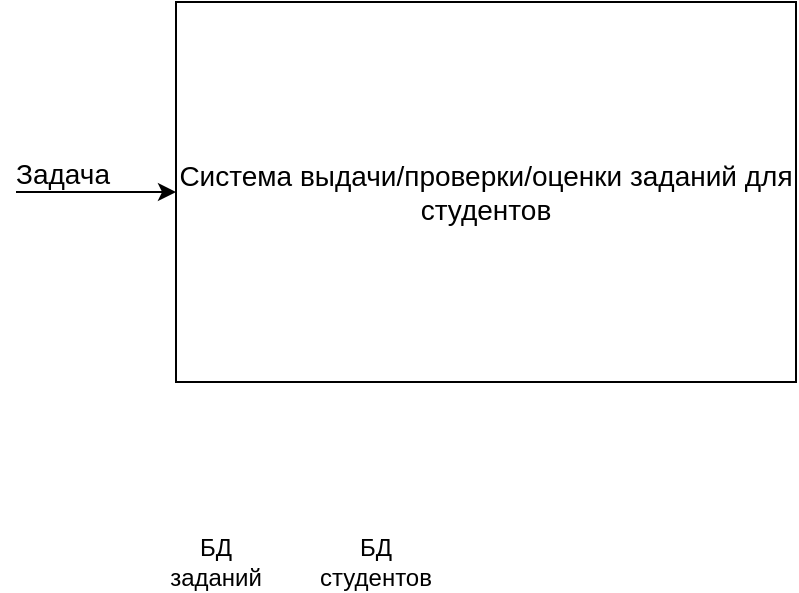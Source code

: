 <mxfile version="10.6.8" type="github"><diagram id="OVKAiTWcAPB-7hF7PlwY" name="Page-1"><mxGraphModel dx="432" dy="754" grid="1" gridSize="10" guides="1" tooltips="1" connect="1" arrows="1" fold="1" page="1" pageScale="1" pageWidth="827" pageHeight="1169" math="0" shadow="0"><root><mxCell id="0"/><mxCell id="1" parent="0"/><mxCell id="VSiXwZqnwtmJkdZ9RmOl-1" value="&lt;span id=&quot;docs-internal-guid-64730f6f-7fff-f685-0d6b-c4d00d496335&quot;&gt;&lt;span&gt;&lt;font style=&quot;font-size: 14px&quot;&gt;Система выдачи/проверки/оценки заданий для студентов&lt;/font&gt;&lt;/span&gt;&lt;/span&gt;" style="rounded=0;whiteSpace=wrap;html=1;fontStyle=0" vertex="1" parent="1"><mxGeometry x="160" y="200" width="310" height="190" as="geometry"/></mxCell><mxCell id="VSiXwZqnwtmJkdZ9RmOl-2" value="" style="endArrow=classic;html=1;entryX=0;entryY=0.5;entryDx=0;entryDy=0;fontStyle=0" edge="1" parent="1" target="VSiXwZqnwtmJkdZ9RmOl-1"><mxGeometry width="50" height="50" relative="1" as="geometry"><mxPoint x="80" y="295" as="sourcePoint"/><mxPoint x="220" y="430" as="targetPoint"/></mxGeometry></mxCell><mxCell id="VSiXwZqnwtmJkdZ9RmOl-3" value="&lt;font style=&quot;font-size: 14px&quot;&gt;&lt;font style=&quot;font-size: 14px&quot;&gt;Зад&lt;/font&gt;ача&lt;/font&gt;&lt;br&gt;" style="text;html=1;resizable=0;points=[];autosize=1;align=left;verticalAlign=top;spacingTop=-4;fontStyle=0" vertex="1" parent="1"><mxGeometry x="78" y="275" width="60" height="20" as="geometry"/></mxCell><mxCell id="VSiXwZqnwtmJkdZ9RmOl-4" value="БД заданий" style="text;html=1;strokeColor=none;fillColor=none;align=center;verticalAlign=middle;whiteSpace=wrap;rounded=0;" vertex="1" parent="1"><mxGeometry x="160" y="470" width="40" height="20" as="geometry"/></mxCell><mxCell id="VSiXwZqnwtmJkdZ9RmOl-5" value="БД студентов" style="text;html=1;strokeColor=none;fillColor=none;align=center;verticalAlign=middle;whiteSpace=wrap;rounded=0;" vertex="1" parent="1"><mxGeometry x="240" y="470" width="40" height="20" as="geometry"/></mxCell></root></mxGraphModel></diagram></mxfile>